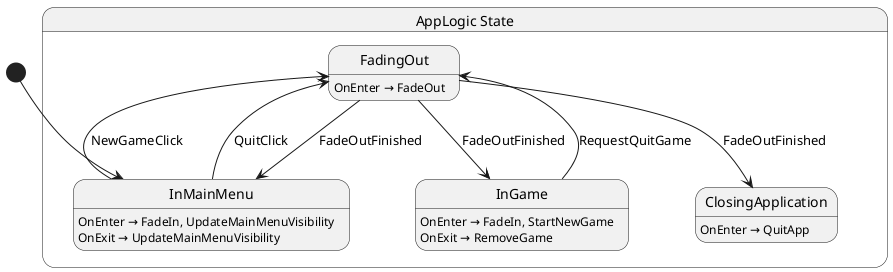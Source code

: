 @startuml AppLogic
state "AppLogic State" as Eggsploration_AppLogic_State {
  state "ClosingApplication" as Eggsploration_AppLogic_State_ClosingApplication
  state "FadingOut" as Eggsploration_AppLogic_State_FadingOut
  state "InGame" as Eggsploration_AppLogic_State_InGame
  state "InMainMenu" as Eggsploration_AppLogic_State_InMainMenu
}

Eggsploration_AppLogic_State_FadingOut --> Eggsploration_AppLogic_State_ClosingApplication : FadeOutFinished
Eggsploration_AppLogic_State_FadingOut --> Eggsploration_AppLogic_State_InGame : FadeOutFinished
Eggsploration_AppLogic_State_FadingOut --> Eggsploration_AppLogic_State_InMainMenu : FadeOutFinished
Eggsploration_AppLogic_State_InGame --> Eggsploration_AppLogic_State_FadingOut : RequestQuitGame
Eggsploration_AppLogic_State_InMainMenu --> Eggsploration_AppLogic_State_FadingOut : NewGameClick
Eggsploration_AppLogic_State_InMainMenu --> Eggsploration_AppLogic_State_FadingOut : QuitClick

Eggsploration_AppLogic_State_ClosingApplication : OnEnter → QuitApp
Eggsploration_AppLogic_State_FadingOut : OnEnter → FadeOut
Eggsploration_AppLogic_State_InGame : OnEnter → FadeIn, StartNewGame
Eggsploration_AppLogic_State_InGame : OnExit → RemoveGame
Eggsploration_AppLogic_State_InMainMenu : OnEnter → FadeIn, UpdateMainMenuVisibility
Eggsploration_AppLogic_State_InMainMenu : OnExit → UpdateMainMenuVisibility

[*] --> Eggsploration_AppLogic_State_InMainMenu
@enduml